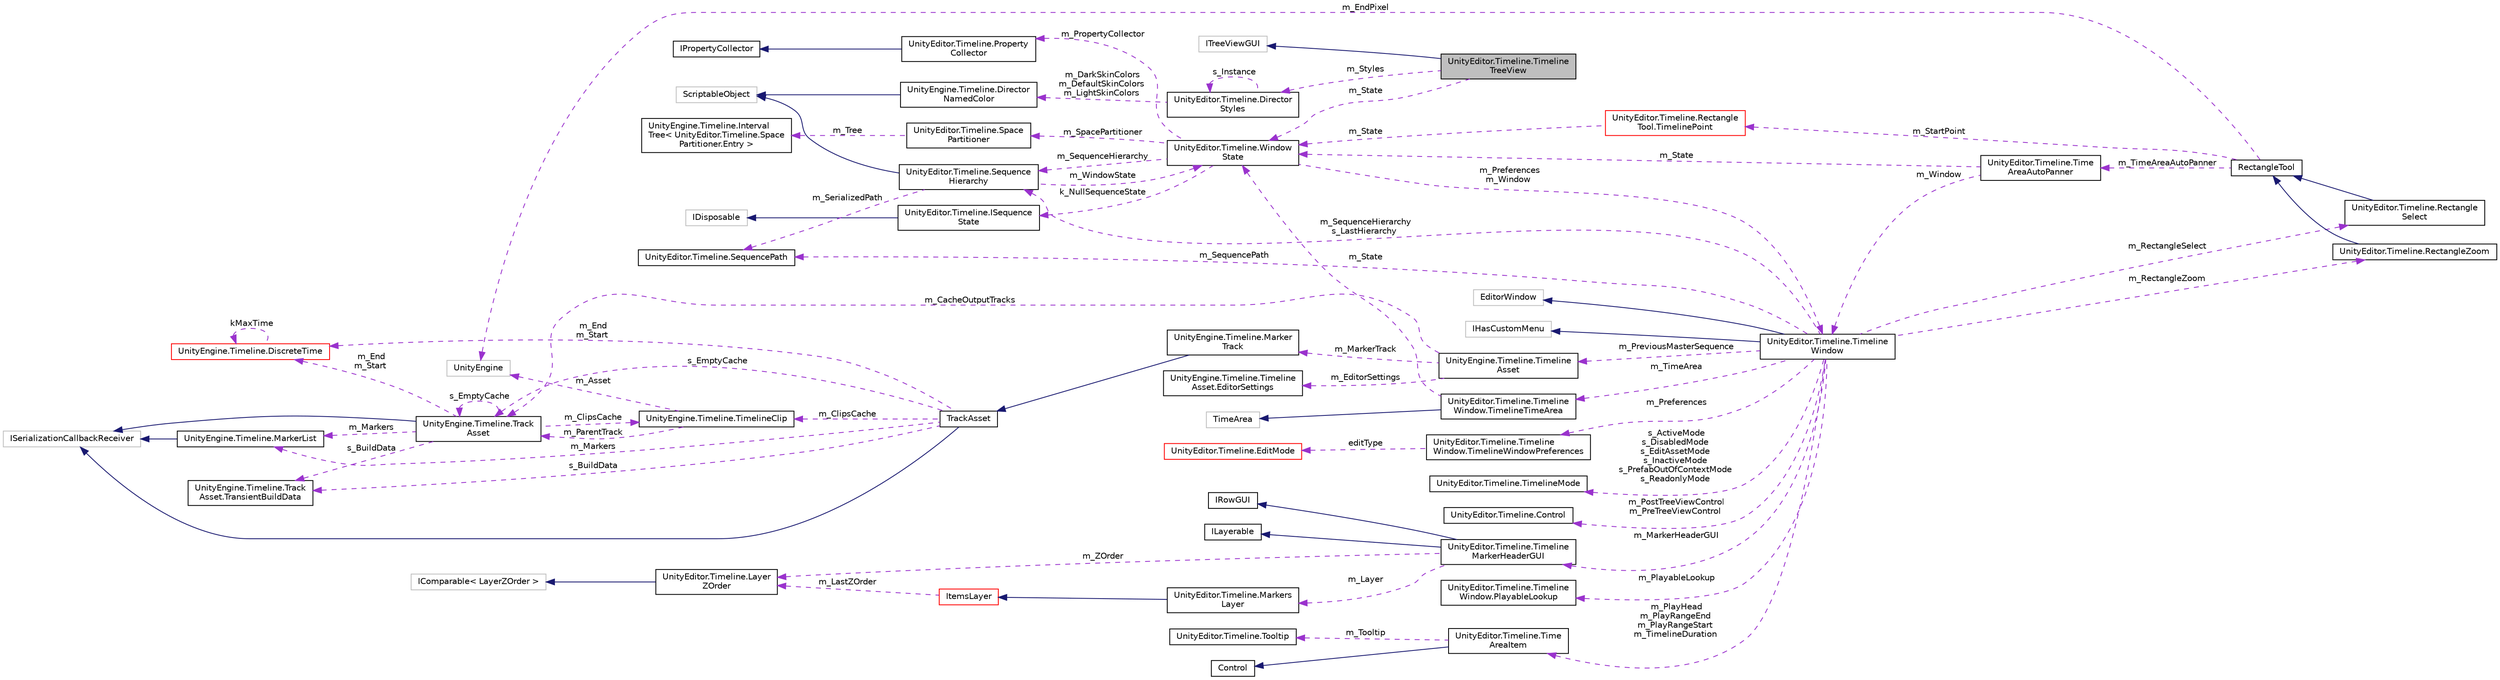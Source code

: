 digraph "UnityEditor.Timeline.TimelineTreeView"
{
 // LATEX_PDF_SIZE
  edge [fontname="Helvetica",fontsize="10",labelfontname="Helvetica",labelfontsize="10"];
  node [fontname="Helvetica",fontsize="10",shape=record];
  rankdir="LR";
  Node1 [label="UnityEditor.Timeline.Timeline\lTreeView",height=0.2,width=0.4,color="black", fillcolor="grey75", style="filled", fontcolor="black",tooltip=" "];
  Node2 -> Node1 [dir="back",color="midnightblue",fontsize="10",style="solid",fontname="Helvetica"];
  Node2 [label="ITreeViewGUI",height=0.2,width=0.4,color="grey75", fillcolor="white", style="filled",tooltip=" "];
  Node3 -> Node1 [dir="back",color="darkorchid3",fontsize="10",style="dashed",label=" m_Styles" ,fontname="Helvetica"];
  Node3 [label="UnityEditor.Timeline.Director\lStyles",height=0.2,width=0.4,color="black", fillcolor="white", style="filled",URL="$class_unity_editor_1_1_timeline_1_1_director_styles.html",tooltip=" "];
  Node3 -> Node3 [dir="back",color="darkorchid3",fontsize="10",style="dashed",label=" s_Instance" ,fontname="Helvetica"];
  Node4 -> Node3 [dir="back",color="darkorchid3",fontsize="10",style="dashed",label=" m_DarkSkinColors\nm_DefaultSkinColors\nm_LightSkinColors" ,fontname="Helvetica"];
  Node4 [label="UnityEngine.Timeline.Director\lNamedColor",height=0.2,width=0.4,color="black", fillcolor="white", style="filled",URL="$class_unity_engine_1_1_timeline_1_1_director_named_color.html",tooltip=" "];
  Node5 -> Node4 [dir="back",color="midnightblue",fontsize="10",style="solid",fontname="Helvetica"];
  Node5 [label="ScriptableObject",height=0.2,width=0.4,color="grey75", fillcolor="white", style="filled",tooltip=" "];
  Node6 -> Node1 [dir="back",color="darkorchid3",fontsize="10",style="dashed",label=" m_State" ,fontname="Helvetica"];
  Node6 [label="UnityEditor.Timeline.Window\lState",height=0.2,width=0.4,color="black", fillcolor="white", style="filled",URL="$class_unity_editor_1_1_timeline_1_1_window_state.html",tooltip=" "];
  Node7 -> Node6 [dir="back",color="darkorchid3",fontsize="10",style="dashed",label=" k_NullSequenceState" ,fontname="Helvetica"];
  Node7 [label="UnityEditor.Timeline.ISequence\lState",height=0.2,width=0.4,color="black", fillcolor="white", style="filled",URL="$interface_unity_editor_1_1_timeline_1_1_i_sequence_state.html",tooltip=" "];
  Node8 -> Node7 [dir="back",color="midnightblue",fontsize="10",style="solid",fontname="Helvetica"];
  Node8 [label="IDisposable",height=0.2,width=0.4,color="grey75", fillcolor="white", style="filled",tooltip=" "];
  Node9 -> Node6 [dir="back",color="darkorchid3",fontsize="10",style="dashed",label=" m_PropertyCollector" ,fontname="Helvetica"];
  Node9 [label="UnityEditor.Timeline.Property\lCollector",height=0.2,width=0.4,color="black", fillcolor="white", style="filled",URL="$class_unity_editor_1_1_timeline_1_1_property_collector.html",tooltip=" "];
  Node10 -> Node9 [dir="back",color="midnightblue",fontsize="10",style="solid",fontname="Helvetica"];
  Node10 [label="IPropertyCollector",height=0.2,width=0.4,color="black", fillcolor="white", style="filled",URL="$interface_unity_engine_1_1_timeline_1_1_i_property_collector.html",tooltip="Interface used to inform the Timeline Editor about potential property modifications that may occur wh..."];
  Node11 -> Node6 [dir="back",color="darkorchid3",fontsize="10",style="dashed",label=" m_SpacePartitioner" ,fontname="Helvetica"];
  Node11 [label="UnityEditor.Timeline.Space\lPartitioner",height=0.2,width=0.4,color="black", fillcolor="white", style="filled",URL="$class_unity_editor_1_1_timeline_1_1_space_partitioner.html",tooltip=" "];
  Node12 -> Node11 [dir="back",color="darkorchid3",fontsize="10",style="dashed",label=" m_Tree" ,fontname="Helvetica"];
  Node12 [label="UnityEngine.Timeline.Interval\lTree\< UnityEditor.Timeline.Space\lPartitioner.Entry \>",height=0.2,width=0.4,color="black", fillcolor="white", style="filled",URL="$class_unity_engine_1_1_timeline_1_1_interval_tree.html",tooltip=" "];
  Node13 -> Node6 [dir="back",color="darkorchid3",fontsize="10",style="dashed",label=" m_SequenceHierarchy" ,fontname="Helvetica"];
  Node13 [label="UnityEditor.Timeline.Sequence\lHierarchy",height=0.2,width=0.4,color="black", fillcolor="white", style="filled",URL="$class_unity_editor_1_1_timeline_1_1_sequence_hierarchy.html",tooltip=" "];
  Node5 -> Node13 [dir="back",color="midnightblue",fontsize="10",style="solid",fontname="Helvetica"];
  Node14 -> Node13 [dir="back",color="darkorchid3",fontsize="10",style="dashed",label=" m_SerializedPath" ,fontname="Helvetica"];
  Node14 [label="UnityEditor.Timeline.SequencePath",height=0.2,width=0.4,color="black", fillcolor="white", style="filled",URL="$class_unity_editor_1_1_timeline_1_1_sequence_path.html",tooltip=" "];
  Node6 -> Node13 [dir="back",color="darkorchid3",fontsize="10",style="dashed",label=" m_WindowState" ,fontname="Helvetica"];
  Node15 -> Node6 [dir="back",color="darkorchid3",fontsize="10",style="dashed",label=" m_Preferences\nm_Window" ,fontname="Helvetica"];
  Node15 [label="UnityEditor.Timeline.Timeline\lWindow",height=0.2,width=0.4,color="black", fillcolor="white", style="filled",URL="$class_unity_editor_1_1_timeline_1_1_timeline_window.html",tooltip=" "];
  Node16 -> Node15 [dir="back",color="midnightblue",fontsize="10",style="solid",fontname="Helvetica"];
  Node16 [label="EditorWindow",height=0.2,width=0.4,color="grey75", fillcolor="white", style="filled",tooltip=" "];
  Node17 -> Node15 [dir="back",color="midnightblue",fontsize="10",style="solid",fontname="Helvetica"];
  Node17 [label="IHasCustomMenu",height=0.2,width=0.4,color="grey75", fillcolor="white", style="filled",tooltip=" "];
  Node18 -> Node15 [dir="back",color="darkorchid3",fontsize="10",style="dashed",label=" m_MarkerHeaderGUI" ,fontname="Helvetica"];
  Node18 [label="UnityEditor.Timeline.Timeline\lMarkerHeaderGUI",height=0.2,width=0.4,color="black", fillcolor="white", style="filled",URL="$class_unity_editor_1_1_timeline_1_1_timeline_marker_header_g_u_i.html",tooltip=" "];
  Node19 -> Node18 [dir="back",color="midnightblue",fontsize="10",style="solid",fontname="Helvetica"];
  Node19 [label="IRowGUI",height=0.2,width=0.4,color="black", fillcolor="white", style="filled",URL="$interface_unity_editor_1_1_timeline_1_1_i_row_g_u_i.html",tooltip=" "];
  Node20 -> Node18 [dir="back",color="midnightblue",fontsize="10",style="solid",fontname="Helvetica"];
  Node20 [label="ILayerable",height=0.2,width=0.4,color="black", fillcolor="white", style="filled",URL="$interface_unity_editor_1_1_timeline_1_1_i_layerable.html",tooltip=" "];
  Node21 -> Node18 [dir="back",color="darkorchid3",fontsize="10",style="dashed",label=" m_Layer" ,fontname="Helvetica"];
  Node21 [label="UnityEditor.Timeline.Markers\lLayer",height=0.2,width=0.4,color="black", fillcolor="white", style="filled",URL="$class_unity_editor_1_1_timeline_1_1_markers_layer.html",tooltip=" "];
  Node22 -> Node21 [dir="back",color="midnightblue",fontsize="10",style="solid",fontname="Helvetica"];
  Node22 [label="ItemsLayer",height=0.2,width=0.4,color="red", fillcolor="white", style="filled",URL="$class_unity_editor_1_1_timeline_1_1_items_layer.html",tooltip=" "];
  Node24 -> Node22 [dir="back",color="darkorchid3",fontsize="10",style="dashed",label=" m_LastZOrder" ,fontname="Helvetica"];
  Node24 [label="UnityEditor.Timeline.Layer\lZOrder",height=0.2,width=0.4,color="black", fillcolor="white", style="filled",URL="$struct_unity_editor_1_1_timeline_1_1_layer_z_order.html",tooltip=" "];
  Node25 -> Node24 [dir="back",color="midnightblue",fontsize="10",style="solid",fontname="Helvetica"];
  Node25 [label="IComparable\< LayerZOrder \>",height=0.2,width=0.4,color="grey75", fillcolor="white", style="filled",tooltip=" "];
  Node24 -> Node18 [dir="back",color="darkorchid3",fontsize="10",style="dashed",label=" m_ZOrder" ,fontname="Helvetica"];
  Node26 -> Node15 [dir="back",color="darkorchid3",fontsize="10",style="dashed",label=" m_PlayHead\nm_PlayRangeEnd\nm_PlayRangeStart\nm_TimelineDuration" ,fontname="Helvetica"];
  Node26 [label="UnityEditor.Timeline.Time\lAreaItem",height=0.2,width=0.4,color="black", fillcolor="white", style="filled",URL="$class_unity_editor_1_1_timeline_1_1_time_area_item.html",tooltip=" "];
  Node27 -> Node26 [dir="back",color="midnightblue",fontsize="10",style="solid",fontname="Helvetica"];
  Node27 [label="Control",height=0.2,width=0.4,color="black", fillcolor="white", style="filled",URL="$class_unity_editor_1_1_timeline_1_1_control.html",tooltip=" "];
  Node28 -> Node26 [dir="back",color="darkorchid3",fontsize="10",style="dashed",label=" m_Tooltip" ,fontname="Helvetica"];
  Node28 [label="UnityEditor.Timeline.Tooltip",height=0.2,width=0.4,color="black", fillcolor="white", style="filled",URL="$class_unity_editor_1_1_timeline_1_1_tooltip.html",tooltip=" "];
  Node29 -> Node15 [dir="back",color="darkorchid3",fontsize="10",style="dashed",label=" m_PreviousMasterSequence" ,fontname="Helvetica"];
  Node29 [label="UnityEngine.Timeline.Timeline\lAsset",height=0.2,width=0.4,color="black", fillcolor="white", style="filled",URL="$class_unity_engine_1_1_timeline_1_1_timeline_asset.html",tooltip="A PlayableAsset that represents a timeline."];
  Node30 -> Node29 [dir="back",color="darkorchid3",fontsize="10",style="dashed",label=" m_EditorSettings" ,fontname="Helvetica"];
  Node30 [label="UnityEngine.Timeline.Timeline\lAsset.EditorSettings",height=0.2,width=0.4,color="black", fillcolor="white", style="filled",URL="$class_unity_engine_1_1_timeline_1_1_timeline_asset_1_1_editor_settings.html",tooltip="Properties of the timeline that are used by the editor"];
  Node31 -> Node29 [dir="back",color="darkorchid3",fontsize="10",style="dashed",label=" m_CacheOutputTracks" ,fontname="Helvetica"];
  Node31 [label="UnityEngine.Timeline.Track\lAsset",height=0.2,width=0.4,color="black", fillcolor="white", style="filled",URL="$class_unity_engine_1_1_timeline_1_1_track_asset.html",tooltip="A PlayableAsset representing a track inside a timeline."];
  Node32 -> Node31 [dir="back",color="midnightblue",fontsize="10",style="solid",fontname="Helvetica"];
  Node32 [label="ISerializationCallbackReceiver",height=0.2,width=0.4,color="grey75", fillcolor="white", style="filled",tooltip=" "];
  Node33 -> Node31 [dir="back",color="darkorchid3",fontsize="10",style="dashed",label=" m_Markers" ,fontname="Helvetica"];
  Node33 [label="UnityEngine.Timeline.MarkerList",height=0.2,width=0.4,color="black", fillcolor="white", style="filled",URL="$struct_unity_engine_1_1_timeline_1_1_marker_list.html",tooltip=" "];
  Node32 -> Node33 [dir="back",color="midnightblue",fontsize="10",style="solid",fontname="Helvetica"];
  Node34 -> Node31 [dir="back",color="darkorchid3",fontsize="10",style="dashed",label=" m_End\nm_Start" ,fontname="Helvetica"];
  Node34 [label="UnityEngine.Timeline.DiscreteTime",height=0.2,width=0.4,color="red", fillcolor="white", style="filled",URL="$struct_unity_engine_1_1_timeline_1_1_discrete_time.html",tooltip=" "];
  Node34 -> Node34 [dir="back",color="darkorchid3",fontsize="10",style="dashed",label=" kMaxTime" ,fontname="Helvetica"];
  Node36 -> Node31 [dir="back",color="darkorchid3",fontsize="10",style="dashed",label=" m_ClipsCache" ,fontname="Helvetica"];
  Node36 [label="UnityEngine.Timeline.TimelineClip",height=0.2,width=0.4,color="black", fillcolor="white", style="filled",URL="$class_unity_engine_1_1_timeline_1_1_timeline_clip.html",tooltip="Represents a clip on the timeline."];
  Node37 -> Node36 [dir="back",color="darkorchid3",fontsize="10",style="dashed",label=" m_Asset" ,fontname="Helvetica"];
  Node37 [label="UnityEngine",height=0.2,width=0.4,color="grey75", fillcolor="white", style="filled",tooltip=" "];
  Node31 -> Node36 [dir="back",color="darkorchid3",fontsize="10",style="dashed",label=" m_ParentTrack" ,fontname="Helvetica"];
  Node31 -> Node31 [dir="back",color="darkorchid3",fontsize="10",style="dashed",label=" s_EmptyCache" ,fontname="Helvetica"];
  Node38 -> Node31 [dir="back",color="darkorchid3",fontsize="10",style="dashed",label=" s_BuildData" ,fontname="Helvetica"];
  Node38 [label="UnityEngine.Timeline.Track\lAsset.TransientBuildData",height=0.2,width=0.4,color="black", fillcolor="white", style="filled",URL="$struct_unity_engine_1_1_timeline_1_1_track_asset_1_1_transient_build_data.html",tooltip=" "];
  Node39 -> Node29 [dir="back",color="darkorchid3",fontsize="10",style="dashed",label=" m_MarkerTrack" ,fontname="Helvetica"];
  Node39 [label="UnityEngine.Timeline.Marker\lTrack",height=0.2,width=0.4,color="black", fillcolor="white", style="filled",URL="$class_unity_engine_1_1_timeline_1_1_marker_track.html",tooltip="Use this track to add Markers bound to a GameObject."];
  Node40 -> Node39 [dir="back",color="midnightblue",fontsize="10",style="solid",fontname="Helvetica"];
  Node40 [label="TrackAsset",height=0.2,width=0.4,color="black", fillcolor="white", style="filled",URL="$class_unity_engine_1_1_timeline_1_1_track_asset.html",tooltip="A PlayableAsset representing a track inside a timeline."];
  Node32 -> Node40 [dir="back",color="midnightblue",fontsize="10",style="solid",fontname="Helvetica"];
  Node33 -> Node40 [dir="back",color="darkorchid3",fontsize="10",style="dashed",label=" m_Markers" ,fontname="Helvetica"];
  Node34 -> Node40 [dir="back",color="darkorchid3",fontsize="10",style="dashed",label=" m_End\nm_Start" ,fontname="Helvetica"];
  Node36 -> Node40 [dir="back",color="darkorchid3",fontsize="10",style="dashed",label=" m_ClipsCache" ,fontname="Helvetica"];
  Node31 -> Node40 [dir="back",color="darkorchid3",fontsize="10",style="dashed",label=" s_EmptyCache" ,fontname="Helvetica"];
  Node38 -> Node40 [dir="back",color="darkorchid3",fontsize="10",style="dashed",label=" s_BuildData" ,fontname="Helvetica"];
  Node41 -> Node15 [dir="back",color="darkorchid3",fontsize="10",style="dashed",label=" m_RectangleSelect" ,fontname="Helvetica"];
  Node41 [label="UnityEditor.Timeline.Rectangle\lSelect",height=0.2,width=0.4,color="black", fillcolor="white", style="filled",URL="$class_unity_editor_1_1_timeline_1_1_rectangle_select.html",tooltip=" "];
  Node42 -> Node41 [dir="back",color="midnightblue",fontsize="10",style="solid",fontname="Helvetica"];
  Node42 [label="RectangleTool",height=0.2,width=0.4,color="black", fillcolor="white", style="filled",URL="$class_unity_editor_1_1_timeline_1_1_rectangle_tool.html",tooltip=" "];
  Node43 -> Node42 [dir="back",color="darkorchid3",fontsize="10",style="dashed",label=" m_StartPoint" ,fontname="Helvetica"];
  Node43 [label="UnityEditor.Timeline.Rectangle\lTool.TimelinePoint",height=0.2,width=0.4,color="red", fillcolor="white", style="filled",URL="$struct_unity_editor_1_1_timeline_1_1_rectangle_tool_1_1_timeline_point.html",tooltip=" "];
  Node6 -> Node43 [dir="back",color="darkorchid3",fontsize="10",style="dashed",label=" m_State" ,fontname="Helvetica"];
  Node37 -> Node42 [dir="back",color="darkorchid3",fontsize="10",style="dashed",label=" m_EndPixel" ,fontname="Helvetica"];
  Node47 -> Node42 [dir="back",color="darkorchid3",fontsize="10",style="dashed",label=" m_TimeAreaAutoPanner" ,fontname="Helvetica"];
  Node47 [label="UnityEditor.Timeline.Time\lAreaAutoPanner",height=0.2,width=0.4,color="black", fillcolor="white", style="filled",URL="$class_unity_editor_1_1_timeline_1_1_time_area_auto_panner.html",tooltip=" "];
  Node6 -> Node47 [dir="back",color="darkorchid3",fontsize="10",style="dashed",label=" m_State" ,fontname="Helvetica"];
  Node15 -> Node47 [dir="back",color="darkorchid3",fontsize="10",style="dashed",label=" m_Window" ,fontname="Helvetica"];
  Node14 -> Node15 [dir="back",color="darkorchid3",fontsize="10",style="dashed",label=" m_SequencePath" ,fontname="Helvetica"];
  Node13 -> Node15 [dir="back",color="darkorchid3",fontsize="10",style="dashed",label=" m_SequenceHierarchy\ns_LastHierarchy" ,fontname="Helvetica"];
  Node48 -> Node15 [dir="back",color="darkorchid3",fontsize="10",style="dashed",label=" s_ActiveMode\ns_DisabledMode\ns_EditAssetMode\ns_InactiveMode\ns_PrefabOutOfContextMode\ns_ReadonlyMode" ,fontname="Helvetica"];
  Node48 [label="UnityEditor.Timeline.TimelineMode",height=0.2,width=0.4,color="black", fillcolor="white", style="filled",URL="$class_unity_editor_1_1_timeline_1_1_timeline_mode.html",tooltip=" "];
  Node49 -> Node15 [dir="back",color="darkorchid3",fontsize="10",style="dashed",label=" m_RectangleZoom" ,fontname="Helvetica"];
  Node49 [label="UnityEditor.Timeline.RectangleZoom",height=0.2,width=0.4,color="black", fillcolor="white", style="filled",URL="$class_unity_editor_1_1_timeline_1_1_rectangle_zoom.html",tooltip=" "];
  Node42 -> Node49 [dir="back",color="midnightblue",fontsize="10",style="solid",fontname="Helvetica"];
  Node50 -> Node15 [dir="back",color="darkorchid3",fontsize="10",style="dashed",label=" m_PostTreeViewControl\nm_PreTreeViewControl" ,fontname="Helvetica"];
  Node50 [label="UnityEditor.Timeline.Control",height=0.2,width=0.4,color="black", fillcolor="white", style="filled",URL="$class_unity_editor_1_1_timeline_1_1_control.html",tooltip=" "];
  Node51 -> Node15 [dir="back",color="darkorchid3",fontsize="10",style="dashed",label=" m_TimeArea" ,fontname="Helvetica"];
  Node51 [label="UnityEditor.Timeline.Timeline\lWindow.TimelineTimeArea",height=0.2,width=0.4,color="black", fillcolor="white", style="filled",URL="$class_unity_editor_1_1_timeline_1_1_timeline_window_1_1_timeline_time_area.html",tooltip=" "];
  Node52 -> Node51 [dir="back",color="midnightblue",fontsize="10",style="solid",fontname="Helvetica"];
  Node52 [label="TimeArea",height=0.2,width=0.4,color="grey75", fillcolor="white", style="filled",tooltip=" "];
  Node6 -> Node51 [dir="back",color="darkorchid3",fontsize="10",style="dashed",label=" m_State" ,fontname="Helvetica"];
  Node53 -> Node15 [dir="back",color="darkorchid3",fontsize="10",style="dashed",label=" m_PlayableLookup" ,fontname="Helvetica"];
  Node53 [label="UnityEditor.Timeline.Timeline\lWindow.PlayableLookup",height=0.2,width=0.4,color="black", fillcolor="white", style="filled",URL="$class_unity_editor_1_1_timeline_1_1_timeline_window_1_1_playable_lookup.html",tooltip=" "];
  Node54 -> Node15 [dir="back",color="darkorchid3",fontsize="10",style="dashed",label=" m_Preferences" ,fontname="Helvetica"];
  Node54 [label="UnityEditor.Timeline.Timeline\lWindow.TimelineWindowPreferences",height=0.2,width=0.4,color="black", fillcolor="white", style="filled",URL="$class_unity_editor_1_1_timeline_1_1_timeline_window_1_1_timeline_window_preferences.html",tooltip=" "];
  Node55 -> Node54 [dir="back",color="darkorchid3",fontsize="10",style="dashed",label=" editType" ,fontname="Helvetica"];
  Node55 [label="UnityEditor.Timeline.EditMode",height=0.2,width=0.4,color="red", fillcolor="white", style="filled",URL="$class_unity_editor_1_1_timeline_1_1_edit_mode.html",tooltip=" "];
}
